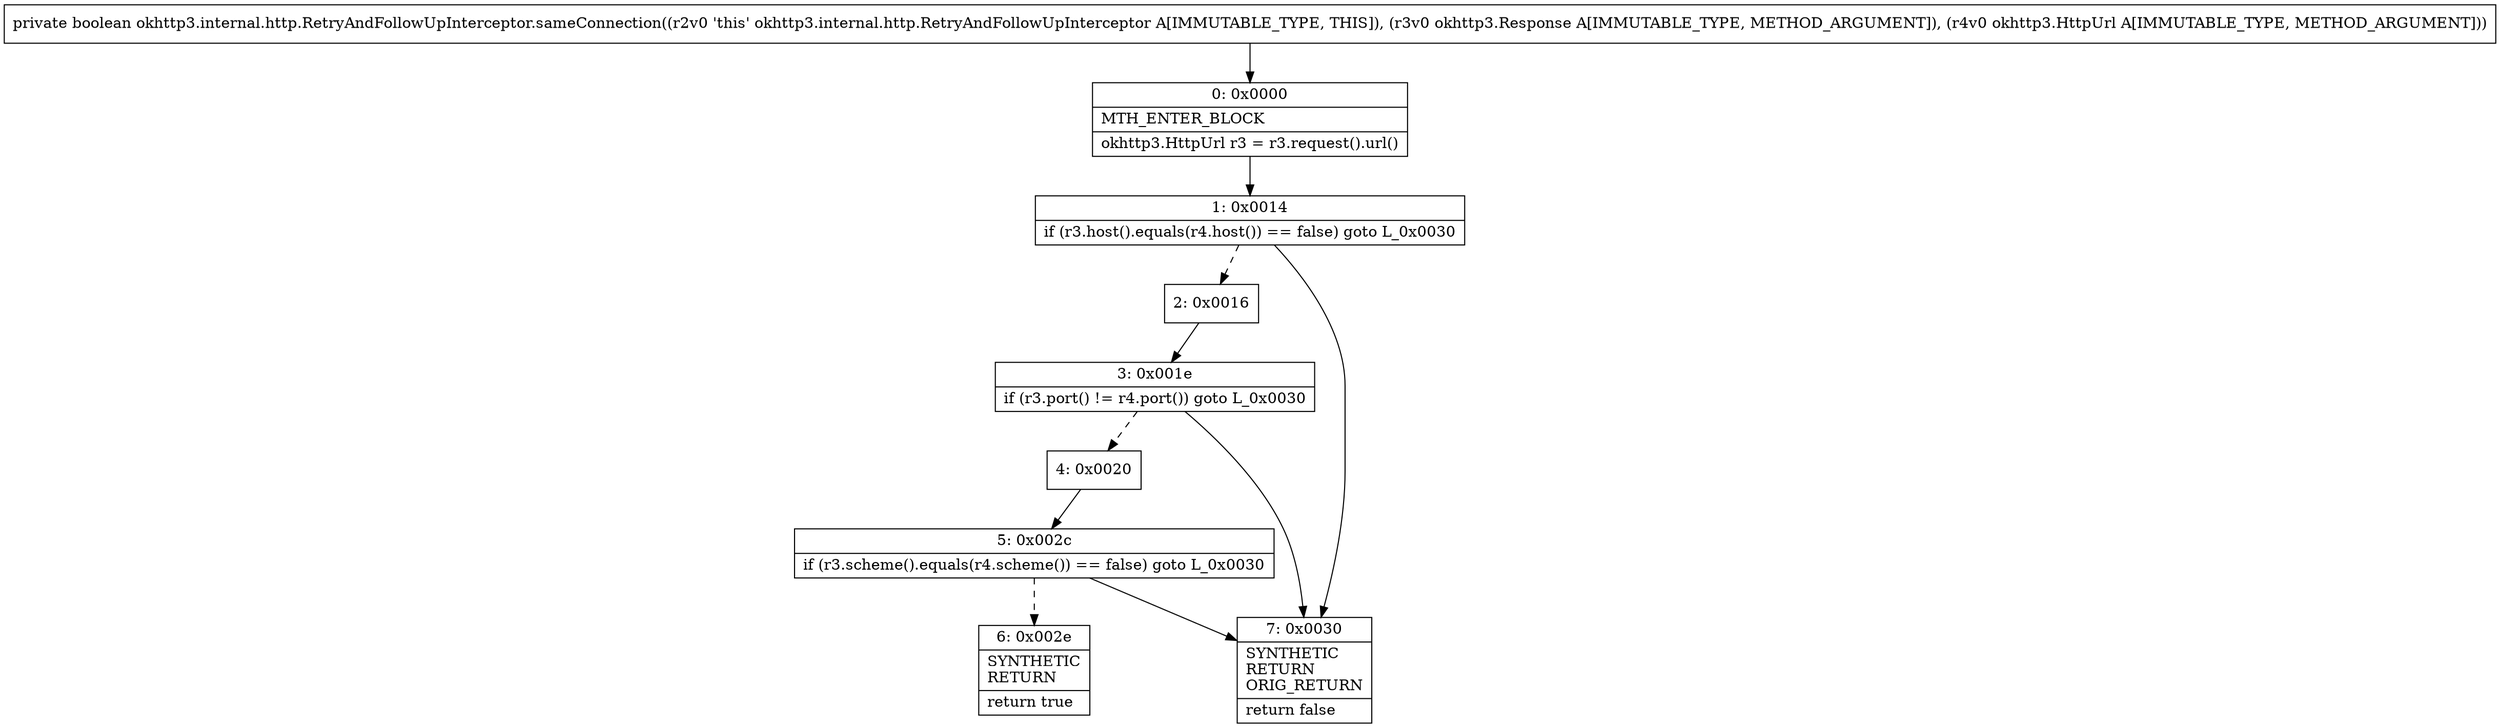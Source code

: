 digraph "CFG forokhttp3.internal.http.RetryAndFollowUpInterceptor.sameConnection(Lokhttp3\/Response;Lokhttp3\/HttpUrl;)Z" {
Node_0 [shape=record,label="{0\:\ 0x0000|MTH_ENTER_BLOCK\l|okhttp3.HttpUrl r3 = r3.request().url()\l}"];
Node_1 [shape=record,label="{1\:\ 0x0014|if (r3.host().equals(r4.host()) == false) goto L_0x0030\l}"];
Node_2 [shape=record,label="{2\:\ 0x0016}"];
Node_3 [shape=record,label="{3\:\ 0x001e|if (r3.port() != r4.port()) goto L_0x0030\l}"];
Node_4 [shape=record,label="{4\:\ 0x0020}"];
Node_5 [shape=record,label="{5\:\ 0x002c|if (r3.scheme().equals(r4.scheme()) == false) goto L_0x0030\l}"];
Node_6 [shape=record,label="{6\:\ 0x002e|SYNTHETIC\lRETURN\l|return true\l}"];
Node_7 [shape=record,label="{7\:\ 0x0030|SYNTHETIC\lRETURN\lORIG_RETURN\l|return false\l}"];
MethodNode[shape=record,label="{private boolean okhttp3.internal.http.RetryAndFollowUpInterceptor.sameConnection((r2v0 'this' okhttp3.internal.http.RetryAndFollowUpInterceptor A[IMMUTABLE_TYPE, THIS]), (r3v0 okhttp3.Response A[IMMUTABLE_TYPE, METHOD_ARGUMENT]), (r4v0 okhttp3.HttpUrl A[IMMUTABLE_TYPE, METHOD_ARGUMENT])) }"];
MethodNode -> Node_0;
Node_0 -> Node_1;
Node_1 -> Node_2[style=dashed];
Node_1 -> Node_7;
Node_2 -> Node_3;
Node_3 -> Node_4[style=dashed];
Node_3 -> Node_7;
Node_4 -> Node_5;
Node_5 -> Node_6[style=dashed];
Node_5 -> Node_7;
}

